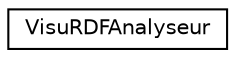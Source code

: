 digraph "Graphical Class Hierarchy"
{
  edge [fontname="Helvetica",fontsize="10",labelfontname="Helvetica",labelfontsize="10"];
  node [fontname="Helvetica",fontsize="10",shape=record];
  rankdir="LR";
  Node1 [label="VisuRDFAnalyseur",height=0.2,width=0.4,color="black", fillcolor="white", style="filled",URL="$class_visu_r_d_f_analyseur.html"];
}
